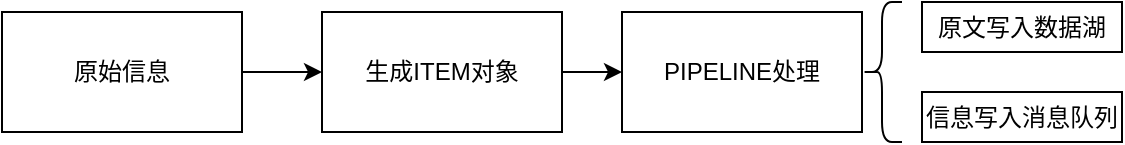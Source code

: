 <mxfile version="16.5.3" type="github">
  <diagram id="YaY22ZkgqEt81eUWLnHo" name="第 1 页">
    <mxGraphModel dx="997" dy="546" grid="1" gridSize="10" guides="1" tooltips="1" connect="1" arrows="1" fold="1" page="1" pageScale="1" pageWidth="850" pageHeight="1100" math="0" shadow="0">
      <root>
        <mxCell id="0" />
        <mxCell id="1" parent="0" />
        <mxCell id="uHbFfSkzUJROTrvsQGHn-6" style="edgeStyle=orthogonalEdgeStyle;rounded=0;orthogonalLoop=1;jettySize=auto;html=1;exitX=1;exitY=0.5;exitDx=0;exitDy=0;" edge="1" parent="1" source="uHbFfSkzUJROTrvsQGHn-4" target="uHbFfSkzUJROTrvsQGHn-5">
          <mxGeometry relative="1" as="geometry" />
        </mxCell>
        <mxCell id="uHbFfSkzUJROTrvsQGHn-4" value="原始信息" style="rounded=0;whiteSpace=wrap;html=1;" vertex="1" parent="1">
          <mxGeometry x="80" y="160" width="120" height="60" as="geometry" />
        </mxCell>
        <mxCell id="uHbFfSkzUJROTrvsQGHn-8" style="edgeStyle=orthogonalEdgeStyle;rounded=0;orthogonalLoop=1;jettySize=auto;html=1;" edge="1" parent="1" source="uHbFfSkzUJROTrvsQGHn-5" target="uHbFfSkzUJROTrvsQGHn-7">
          <mxGeometry relative="1" as="geometry" />
        </mxCell>
        <mxCell id="uHbFfSkzUJROTrvsQGHn-5" value="生成ITEM对象" style="rounded=0;whiteSpace=wrap;html=1;" vertex="1" parent="1">
          <mxGeometry x="240" y="160" width="120" height="60" as="geometry" />
        </mxCell>
        <mxCell id="uHbFfSkzUJROTrvsQGHn-7" value="PIPELINE处理" style="rounded=0;whiteSpace=wrap;html=1;" vertex="1" parent="1">
          <mxGeometry x="390" y="160" width="120" height="60" as="geometry" />
        </mxCell>
        <mxCell id="uHbFfSkzUJROTrvsQGHn-9" value="" style="shape=curlyBracket;whiteSpace=wrap;html=1;rounded=1;" vertex="1" parent="1">
          <mxGeometry x="510" y="155" width="20" height="70" as="geometry" />
        </mxCell>
        <mxCell id="uHbFfSkzUJROTrvsQGHn-10" value="原文写入数据湖" style="rounded=0;whiteSpace=wrap;html=1;" vertex="1" parent="1">
          <mxGeometry x="540" y="155" width="100" height="25" as="geometry" />
        </mxCell>
        <mxCell id="uHbFfSkzUJROTrvsQGHn-11" value="信息写入消息队列" style="rounded=0;whiteSpace=wrap;html=1;" vertex="1" parent="1">
          <mxGeometry x="540" y="200" width="100" height="25" as="geometry" />
        </mxCell>
      </root>
    </mxGraphModel>
  </diagram>
</mxfile>
